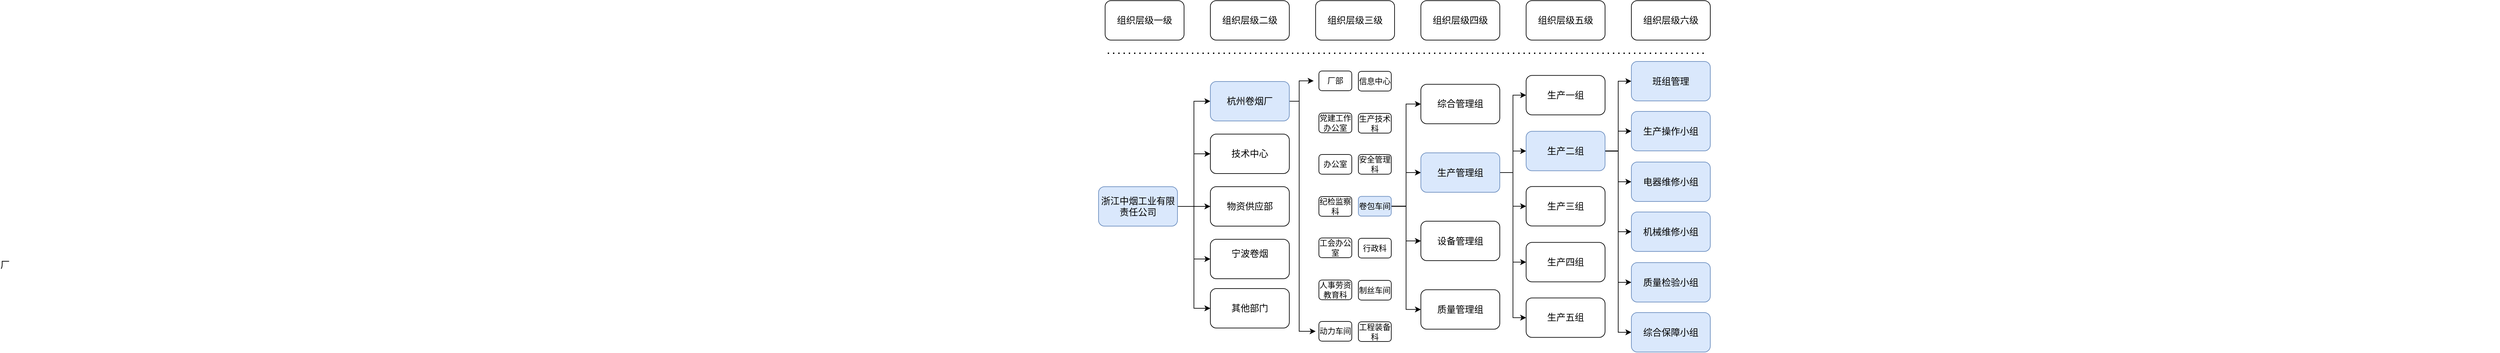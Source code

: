 <mxfile version="27.2.0">
  <diagram name="第 1 页" id="F9whgxGzsAWwNh5s-RJS">
    <mxGraphModel dx="2600" dy="534" grid="1" gridSize="10" guides="1" tooltips="1" connect="1" arrows="1" fold="1" page="1" pageScale="1" pageWidth="827" pageHeight="1169" math="0" shadow="0">
      <root>
        <mxCell id="0" />
        <mxCell id="1" parent="0" />
        <mxCell id="z9mSw8BWnGXr9PeCq878-1" value="组织层级一级" style="rounded=1;whiteSpace=wrap;html=1;fontSize=14;" parent="1" vertex="1">
          <mxGeometry x="120" y="140" width="120" height="60" as="geometry" />
        </mxCell>
        <mxCell id="z9mSw8BWnGXr9PeCq878-2" value="组织层级二级" style="rounded=1;whiteSpace=wrap;html=1;fontSize=14;" parent="1" vertex="1">
          <mxGeometry x="280" y="140" width="120" height="60" as="geometry" />
        </mxCell>
        <mxCell id="z9mSw8BWnGXr9PeCq878-3" value="组织层级三级" style="rounded=1;whiteSpace=wrap;html=1;fontSize=14;" parent="1" vertex="1">
          <mxGeometry x="440" y="140" width="120" height="60" as="geometry" />
        </mxCell>
        <mxCell id="z9mSw8BWnGXr9PeCq878-4" value="组织层级四级" style="rounded=1;whiteSpace=wrap;html=1;fontSize=14;" parent="1" vertex="1">
          <mxGeometry x="600" y="140" width="120" height="60" as="geometry" />
        </mxCell>
        <mxCell id="z9mSw8BWnGXr9PeCq878-5" value="组织层级五级" style="rounded=1;whiteSpace=wrap;html=1;fontSize=14;" parent="1" vertex="1">
          <mxGeometry x="760" y="140" width="120" height="60" as="geometry" />
        </mxCell>
        <mxCell id="-D3OeH_YvxMqAxTXHGH9-4" style="edgeStyle=orthogonalEdgeStyle;rounded=0;orthogonalLoop=1;jettySize=auto;html=1;exitX=1;exitY=0.5;exitDx=0;exitDy=0;entryX=0;entryY=0.5;entryDx=0;entryDy=0;fontSize=14;" edge="1" parent="1" source="-D3OeH_YvxMqAxTXHGH9-1" target="-D3OeH_YvxMqAxTXHGH9-2">
          <mxGeometry relative="1" as="geometry" />
        </mxCell>
        <mxCell id="-D3OeH_YvxMqAxTXHGH9-6" style="edgeStyle=orthogonalEdgeStyle;rounded=0;orthogonalLoop=1;jettySize=auto;html=1;exitX=1;exitY=0.5;exitDx=0;exitDy=0;entryX=0;entryY=0.5;entryDx=0;entryDy=0;fontSize=14;" edge="1" parent="1" source="-D3OeH_YvxMqAxTXHGH9-1" target="-D3OeH_YvxMqAxTXHGH9-5">
          <mxGeometry relative="1" as="geometry" />
        </mxCell>
        <mxCell id="-D3OeH_YvxMqAxTXHGH9-10" style="edgeStyle=orthogonalEdgeStyle;rounded=0;orthogonalLoop=1;jettySize=auto;html=1;exitX=1;exitY=0.5;exitDx=0;exitDy=0;entryX=0;entryY=0.5;entryDx=0;entryDy=0;fontSize=14;" edge="1" parent="1" source="-D3OeH_YvxMqAxTXHGH9-1" target="-D3OeH_YvxMqAxTXHGH9-7">
          <mxGeometry relative="1" as="geometry" />
        </mxCell>
        <mxCell id="-D3OeH_YvxMqAxTXHGH9-11" style="edgeStyle=orthogonalEdgeStyle;rounded=0;orthogonalLoop=1;jettySize=auto;html=1;exitX=1;exitY=0.5;exitDx=0;exitDy=0;entryX=0;entryY=0.5;entryDx=0;entryDy=0;fontSize=14;" edge="1" parent="1" source="-D3OeH_YvxMqAxTXHGH9-1" target="-D3OeH_YvxMqAxTXHGH9-8">
          <mxGeometry relative="1" as="geometry" />
        </mxCell>
        <mxCell id="-D3OeH_YvxMqAxTXHGH9-13" style="edgeStyle=orthogonalEdgeStyle;rounded=0;orthogonalLoop=1;jettySize=auto;html=1;exitX=1;exitY=0.5;exitDx=0;exitDy=0;entryX=0;entryY=0.5;entryDx=0;entryDy=0;fontSize=14;" edge="1" parent="1" source="-D3OeH_YvxMqAxTXHGH9-1" target="-D3OeH_YvxMqAxTXHGH9-9">
          <mxGeometry relative="1" as="geometry" />
        </mxCell>
        <mxCell id="-D3OeH_YvxMqAxTXHGH9-1" value="浙江中烟工业有限责任公司" style="rounded=1;whiteSpace=wrap;html=1;fillColor=#dae8fc;strokeColor=#6c8ebf;fontSize=14;" vertex="1" parent="1">
          <mxGeometry x="110" y="423" width="120" height="60" as="geometry" />
        </mxCell>
        <mxCell id="-D3OeH_YvxMqAxTXHGH9-88" style="edgeStyle=orthogonalEdgeStyle;rounded=0;orthogonalLoop=1;jettySize=auto;html=1;exitX=1;exitY=0.5;exitDx=0;exitDy=0;entryX=0;entryY=0.5;entryDx=0;entryDy=0;" edge="1" parent="1">
          <mxGeometry relative="1" as="geometry">
            <mxPoint x="392" y="293" as="sourcePoint" />
            <mxPoint x="437" y="262" as="targetPoint" />
            <Array as="points">
              <mxPoint x="415" y="293" />
              <mxPoint x="415" y="262" />
            </Array>
          </mxGeometry>
        </mxCell>
        <mxCell id="-D3OeH_YvxMqAxTXHGH9-89" style="edgeStyle=orthogonalEdgeStyle;rounded=0;orthogonalLoop=1;jettySize=auto;html=1;exitX=1;exitY=0.5;exitDx=0;exitDy=0;" edge="1" parent="1">
          <mxGeometry relative="1" as="geometry">
            <mxPoint x="405" y="293" as="sourcePoint" />
            <mxPoint x="440" y="643" as="targetPoint" />
            <Array as="points">
              <mxPoint x="415" y="293" />
              <mxPoint x="415" y="643" />
            </Array>
          </mxGeometry>
        </mxCell>
        <mxCell id="-D3OeH_YvxMqAxTXHGH9-2" value="杭州卷烟厂" style="rounded=1;whiteSpace=wrap;html=1;fillColor=#dae8fc;strokeColor=#6c8ebf;fontSize=14;" vertex="1" parent="1">
          <mxGeometry x="280" y="263" width="120" height="60" as="geometry" />
        </mxCell>
        <mxCell id="-D3OeH_YvxMqAxTXHGH9-5" value="技术中心" style="rounded=1;whiteSpace=wrap;html=1;fontSize=14;" vertex="1" parent="1">
          <mxGeometry x="280" y="343" width="120" height="60" as="geometry" />
        </mxCell>
        <mxCell id="-D3OeH_YvxMqAxTXHGH9-7" value="物资供应部" style="rounded=1;whiteSpace=wrap;html=1;fontSize=14;" vertex="1" parent="1">
          <mxGeometry x="280" y="423" width="120" height="60" as="geometry" />
        </mxCell>
        <mxCell id="-D3OeH_YvxMqAxTXHGH9-8" value="宁波卷烟厂&lt;span style=&quot;caret-color: rgba(0, 0, 0, 0); color: rgba(0, 0, 0, 0); font-family: monospace; text-align: start; white-space: nowrap;&quot;&gt;%3CmxGraphModel%3E%3Croot%3E%3CmxCell%20id%3D%220%22%2F%3E%3CmxCell%20id%3D%221%22%20parent%3D%220%22%2F%3E%3CmxCell%20id%3D%222%22%20value%3D%22%E6%8A%80%E6%9C%AF%E4%B8%AD%E5%BF%83%22%20style%3D%22rounded%3D1%3BwhiteSpace%3Dwrap%3Bhtml%3D1%3B%22%20vertex%3D%221%22%20parent%3D%221%22%3E%3CmxGeometry%20x%3D%22280%22%20y%3D%22280%22%20width%3D%22120%22%20height%3D%2260%22%20as%3D%22geometry%22%2F%3E%3C%2FmxCell%3E%3C%2Froot%3E%3C%2FmxGraphModel%3E&lt;/span&gt;" style="rounded=1;whiteSpace=wrap;html=1;fontSize=14;" vertex="1" parent="1">
          <mxGeometry x="280" y="503" width="120" height="60" as="geometry" />
        </mxCell>
        <mxCell id="-D3OeH_YvxMqAxTXHGH9-9" value="其他部门" style="rounded=1;whiteSpace=wrap;html=1;fontSize=14;" vertex="1" parent="1">
          <mxGeometry x="280" y="578" width="120" height="60" as="geometry" />
        </mxCell>
        <mxCell id="-D3OeH_YvxMqAxTXHGH9-14" value="厂部" style="rounded=1;whiteSpace=wrap;html=1;fontSize=12;" vertex="1" parent="1">
          <mxGeometry x="445" y="247" width="50" height="30" as="geometry" />
        </mxCell>
        <mxCell id="-D3OeH_YvxMqAxTXHGH9-15" value="办公室" style="rounded=1;whiteSpace=wrap;html=1;fontSize=12;" vertex="1" parent="1">
          <mxGeometry x="445" y="374" width="50" height="30" as="geometry" />
        </mxCell>
        <mxCell id="-D3OeH_YvxMqAxTXHGH9-16" value="党建工作办公室" style="rounded=1;whiteSpace=wrap;html=1;fontSize=12;" vertex="1" parent="1">
          <mxGeometry x="445" y="311" width="50" height="30" as="geometry" />
        </mxCell>
        <mxCell id="-D3OeH_YvxMqAxTXHGH9-17" value="纪检监察科" style="rounded=1;whiteSpace=wrap;html=1;fontSize=12;" vertex="1" parent="1">
          <mxGeometry x="445" y="438" width="50" height="30" as="geometry" />
        </mxCell>
        <mxCell id="-D3OeH_YvxMqAxTXHGH9-18" value="工会办公室" style="rounded=1;whiteSpace=wrap;html=1;fontSize=12;" vertex="1" parent="1">
          <mxGeometry x="445" y="501" width="50" height="30" as="geometry" />
        </mxCell>
        <mxCell id="-D3OeH_YvxMqAxTXHGH9-19" value="人事劳资教育科" style="rounded=1;whiteSpace=wrap;html=1;fontSize=12;" vertex="1" parent="1">
          <mxGeometry x="445" y="565" width="50" height="30" as="geometry" />
        </mxCell>
        <mxCell id="-D3OeH_YvxMqAxTXHGH9-20" value="信息中心" style="rounded=1;whiteSpace=wrap;html=1;fontSize=12;" vertex="1" parent="1">
          <mxGeometry x="505" y="247.5" width="50" height="30" as="geometry" />
        </mxCell>
        <mxCell id="-D3OeH_YvxMqAxTXHGH9-21" value="生产技术科" style="rounded=1;whiteSpace=wrap;html=1;fontSize=12;" vertex="1" parent="1">
          <mxGeometry x="505" y="311.5" width="50" height="30" as="geometry" />
        </mxCell>
        <mxCell id="-D3OeH_YvxMqAxTXHGH9-39" value="工程装备科" style="rounded=1;whiteSpace=wrap;html=1;fontSize=12;" vertex="1" parent="1">
          <mxGeometry x="505" y="628.5" width="50" height="30" as="geometry" />
        </mxCell>
        <mxCell id="-D3OeH_YvxMqAxTXHGH9-40" value="安全管理科" style="rounded=1;whiteSpace=wrap;html=1;fontSize=12;" vertex="1" parent="1">
          <mxGeometry x="505" y="374" width="50" height="30" as="geometry" />
        </mxCell>
        <mxCell id="-D3OeH_YvxMqAxTXHGH9-41" value="行政科" style="rounded=1;whiteSpace=wrap;html=1;fontSize=12;" vertex="1" parent="1">
          <mxGeometry x="505" y="501.5" width="50" height="30" as="geometry" />
        </mxCell>
        <mxCell id="-D3OeH_YvxMqAxTXHGH9-42" value="制丝车间" style="rounded=1;whiteSpace=wrap;html=1;fontSize=12;" vertex="1" parent="1">
          <mxGeometry x="505" y="565.5" width="50" height="30" as="geometry" />
        </mxCell>
        <mxCell id="-D3OeH_YvxMqAxTXHGH9-83" style="edgeStyle=orthogonalEdgeStyle;rounded=0;orthogonalLoop=1;jettySize=auto;html=1;exitX=1;exitY=0.5;exitDx=0;exitDy=0;entryX=0;entryY=0.5;entryDx=0;entryDy=0;" edge="1" parent="1" source="-D3OeH_YvxMqAxTXHGH9-43" target="-D3OeH_YvxMqAxTXHGH9-49">
          <mxGeometry relative="1" as="geometry" />
        </mxCell>
        <mxCell id="-D3OeH_YvxMqAxTXHGH9-85" style="edgeStyle=orthogonalEdgeStyle;rounded=0;orthogonalLoop=1;jettySize=auto;html=1;exitX=1;exitY=0.5;exitDx=0;exitDy=0;entryX=0;entryY=0.5;entryDx=0;entryDy=0;" edge="1" parent="1" source="-D3OeH_YvxMqAxTXHGH9-43" target="-D3OeH_YvxMqAxTXHGH9-50">
          <mxGeometry relative="1" as="geometry" />
        </mxCell>
        <mxCell id="-D3OeH_YvxMqAxTXHGH9-86" style="edgeStyle=orthogonalEdgeStyle;rounded=0;orthogonalLoop=1;jettySize=auto;html=1;exitX=1;exitY=0.5;exitDx=0;exitDy=0;entryX=0;entryY=0.5;entryDx=0;entryDy=0;" edge="1" parent="1" source="-D3OeH_YvxMqAxTXHGH9-43" target="-D3OeH_YvxMqAxTXHGH9-51">
          <mxGeometry relative="1" as="geometry" />
        </mxCell>
        <mxCell id="-D3OeH_YvxMqAxTXHGH9-87" style="edgeStyle=orthogonalEdgeStyle;rounded=0;orthogonalLoop=1;jettySize=auto;html=1;exitX=1;exitY=0.5;exitDx=0;exitDy=0;entryX=0;entryY=0.5;entryDx=0;entryDy=0;" edge="1" parent="1" source="-D3OeH_YvxMqAxTXHGH9-43" target="-D3OeH_YvxMqAxTXHGH9-52">
          <mxGeometry relative="1" as="geometry" />
        </mxCell>
        <mxCell id="-D3OeH_YvxMqAxTXHGH9-43" value="卷包车间" style="rounded=1;whiteSpace=wrap;html=1;fillColor=#dae8fc;strokeColor=#6c8ebf;fontSize=12;" vertex="1" parent="1">
          <mxGeometry x="505" y="437.75" width="50" height="30" as="geometry" />
        </mxCell>
        <mxCell id="-D3OeH_YvxMqAxTXHGH9-44" value="动力车间" style="rounded=1;whiteSpace=wrap;html=1;fontSize=12;" vertex="1" parent="1">
          <mxGeometry x="445" y="628" width="50" height="30" as="geometry" />
        </mxCell>
        <mxCell id="-D3OeH_YvxMqAxTXHGH9-49" value="综合管理组" style="rounded=1;whiteSpace=wrap;html=1;fontSize=14;" vertex="1" parent="1">
          <mxGeometry x="600" y="267.25" width="120" height="60" as="geometry" />
        </mxCell>
        <mxCell id="-D3OeH_YvxMqAxTXHGH9-50" value="设备管理组" style="rounded=1;whiteSpace=wrap;html=1;fontSize=14;" vertex="1" parent="1">
          <mxGeometry x="600" y="475.5" width="120" height="60" as="geometry" />
        </mxCell>
        <mxCell id="-D3OeH_YvxMqAxTXHGH9-51" value="质量管理组" style="rounded=1;whiteSpace=wrap;html=1;fontSize=14;" vertex="1" parent="1">
          <mxGeometry x="600" y="579.75" width="120" height="60" as="geometry" />
        </mxCell>
        <mxCell id="-D3OeH_YvxMqAxTXHGH9-72" style="edgeStyle=orthogonalEdgeStyle;rounded=0;orthogonalLoop=1;jettySize=auto;html=1;exitX=1;exitY=0.5;exitDx=0;exitDy=0;entryX=0;entryY=0.5;entryDx=0;entryDy=0;" edge="1" parent="1" source="-D3OeH_YvxMqAxTXHGH9-52" target="-D3OeH_YvxMqAxTXHGH9-53">
          <mxGeometry relative="1" as="geometry" />
        </mxCell>
        <mxCell id="-D3OeH_YvxMqAxTXHGH9-73" style="edgeStyle=orthogonalEdgeStyle;rounded=0;orthogonalLoop=1;jettySize=auto;html=1;exitX=1;exitY=0.5;exitDx=0;exitDy=0;entryX=0;entryY=0.5;entryDx=0;entryDy=0;" edge="1" parent="1" source="-D3OeH_YvxMqAxTXHGH9-52" target="-D3OeH_YvxMqAxTXHGH9-54">
          <mxGeometry relative="1" as="geometry" />
        </mxCell>
        <mxCell id="-D3OeH_YvxMqAxTXHGH9-74" style="edgeStyle=orthogonalEdgeStyle;rounded=0;orthogonalLoop=1;jettySize=auto;html=1;exitX=1;exitY=0.5;exitDx=0;exitDy=0;entryX=0;entryY=0.5;entryDx=0;entryDy=0;" edge="1" parent="1" source="-D3OeH_YvxMqAxTXHGH9-52" target="-D3OeH_YvxMqAxTXHGH9-55">
          <mxGeometry relative="1" as="geometry" />
        </mxCell>
        <mxCell id="-D3OeH_YvxMqAxTXHGH9-75" style="edgeStyle=orthogonalEdgeStyle;rounded=0;orthogonalLoop=1;jettySize=auto;html=1;exitX=1;exitY=0.5;exitDx=0;exitDy=0;entryX=0;entryY=0.5;entryDx=0;entryDy=0;" edge="1" parent="1" source="-D3OeH_YvxMqAxTXHGH9-52" target="-D3OeH_YvxMqAxTXHGH9-56">
          <mxGeometry relative="1" as="geometry" />
        </mxCell>
        <mxCell id="-D3OeH_YvxMqAxTXHGH9-76" style="edgeStyle=orthogonalEdgeStyle;rounded=0;orthogonalLoop=1;jettySize=auto;html=1;exitX=1;exitY=0.5;exitDx=0;exitDy=0;entryX=0;entryY=0.5;entryDx=0;entryDy=0;" edge="1" parent="1" source="-D3OeH_YvxMqAxTXHGH9-52" target="-D3OeH_YvxMqAxTXHGH9-57">
          <mxGeometry relative="1" as="geometry" />
        </mxCell>
        <mxCell id="-D3OeH_YvxMqAxTXHGH9-52" value="生产管理组" style="rounded=1;whiteSpace=wrap;html=1;fillColor=#dae8fc;strokeColor=#6c8ebf;fontSize=14;" vertex="1" parent="1">
          <mxGeometry x="600" y="371.5" width="120" height="60" as="geometry" />
        </mxCell>
        <mxCell id="-D3OeH_YvxMqAxTXHGH9-53" value="生产一组" style="rounded=1;whiteSpace=wrap;html=1;fontSize=14;" vertex="1" parent="1">
          <mxGeometry x="760" y="253.75" width="120" height="60" as="geometry" />
        </mxCell>
        <mxCell id="-D3OeH_YvxMqAxTXHGH9-77" style="edgeStyle=orthogonalEdgeStyle;rounded=0;orthogonalLoop=1;jettySize=auto;html=1;exitX=1;exitY=0.5;exitDx=0;exitDy=0;entryX=0;entryY=0.5;entryDx=0;entryDy=0;" edge="1" parent="1" source="-D3OeH_YvxMqAxTXHGH9-54" target="-D3OeH_YvxMqAxTXHGH9-58">
          <mxGeometry relative="1" as="geometry" />
        </mxCell>
        <mxCell id="-D3OeH_YvxMqAxTXHGH9-78" style="edgeStyle=orthogonalEdgeStyle;rounded=0;orthogonalLoop=1;jettySize=auto;html=1;exitX=1;exitY=0.5;exitDx=0;exitDy=0;entryX=0;entryY=0.5;entryDx=0;entryDy=0;" edge="1" parent="1" source="-D3OeH_YvxMqAxTXHGH9-54" target="-D3OeH_YvxMqAxTXHGH9-59">
          <mxGeometry relative="1" as="geometry" />
        </mxCell>
        <mxCell id="-D3OeH_YvxMqAxTXHGH9-79" style="edgeStyle=orthogonalEdgeStyle;rounded=0;orthogonalLoop=1;jettySize=auto;html=1;exitX=1;exitY=0.5;exitDx=0;exitDy=0;entryX=0;entryY=0.5;entryDx=0;entryDy=0;" edge="1" parent="1" source="-D3OeH_YvxMqAxTXHGH9-54" target="-D3OeH_YvxMqAxTXHGH9-60">
          <mxGeometry relative="1" as="geometry" />
        </mxCell>
        <mxCell id="-D3OeH_YvxMqAxTXHGH9-80" style="edgeStyle=orthogonalEdgeStyle;rounded=0;orthogonalLoop=1;jettySize=auto;html=1;exitX=1;exitY=0.5;exitDx=0;exitDy=0;entryX=0;entryY=0.5;entryDx=0;entryDy=0;" edge="1" parent="1" source="-D3OeH_YvxMqAxTXHGH9-54" target="-D3OeH_YvxMqAxTXHGH9-61">
          <mxGeometry relative="1" as="geometry" />
        </mxCell>
        <mxCell id="-D3OeH_YvxMqAxTXHGH9-81" style="edgeStyle=orthogonalEdgeStyle;rounded=0;orthogonalLoop=1;jettySize=auto;html=1;exitX=1;exitY=0.5;exitDx=0;exitDy=0;entryX=0;entryY=0.5;entryDx=0;entryDy=0;" edge="1" parent="1" source="-D3OeH_YvxMqAxTXHGH9-54" target="-D3OeH_YvxMqAxTXHGH9-62">
          <mxGeometry relative="1" as="geometry" />
        </mxCell>
        <mxCell id="-D3OeH_YvxMqAxTXHGH9-82" style="edgeStyle=orthogonalEdgeStyle;rounded=0;orthogonalLoop=1;jettySize=auto;html=1;exitX=1;exitY=0.5;exitDx=0;exitDy=0;entryX=0;entryY=0.5;entryDx=0;entryDy=0;" edge="1" parent="1" source="-D3OeH_YvxMqAxTXHGH9-54" target="-D3OeH_YvxMqAxTXHGH9-63">
          <mxGeometry relative="1" as="geometry" />
        </mxCell>
        <mxCell id="-D3OeH_YvxMqAxTXHGH9-54" value="生产二组" style="rounded=1;whiteSpace=wrap;html=1;fillColor=#dae8fc;strokeColor=#6c8ebf;fontSize=14;" vertex="1" parent="1">
          <mxGeometry x="760" y="338.75" width="120" height="60" as="geometry" />
        </mxCell>
        <mxCell id="-D3OeH_YvxMqAxTXHGH9-55" value="生产三组" style="rounded=1;whiteSpace=wrap;html=1;fontSize=14;" vertex="1" parent="1">
          <mxGeometry x="760" y="422.75" width="120" height="60" as="geometry" />
        </mxCell>
        <mxCell id="-D3OeH_YvxMqAxTXHGH9-56" value="生产四组" style="rounded=1;whiteSpace=wrap;html=1;fontSize=14;" vertex="1" parent="1">
          <mxGeometry x="760" y="507.75" width="120" height="60" as="geometry" />
        </mxCell>
        <mxCell id="-D3OeH_YvxMqAxTXHGH9-57" value="生产五组" style="rounded=1;whiteSpace=wrap;html=1;fontSize=14;" vertex="1" parent="1">
          <mxGeometry x="760" y="592.25" width="120" height="60" as="geometry" />
        </mxCell>
        <mxCell id="-D3OeH_YvxMqAxTXHGH9-58" value="&lt;div style=&quot;text-align: start;&quot;&gt;班组管理&lt;/div&gt;" style="rounded=1;whiteSpace=wrap;html=1;fillColor=#dae8fc;strokeColor=#6c8ebf;fontSize=14;" vertex="1" parent="1">
          <mxGeometry x="920" y="232.5" width="120" height="60" as="geometry" />
        </mxCell>
        <mxCell id="-D3OeH_YvxMqAxTXHGH9-59" value="生产操作小组" style="rounded=1;whiteSpace=wrap;html=1;fillColor=#dae8fc;strokeColor=#6c8ebf;fontSize=14;" vertex="1" parent="1">
          <mxGeometry x="920" y="308.5" width="120" height="60" as="geometry" />
        </mxCell>
        <mxCell id="-D3OeH_YvxMqAxTXHGH9-60" value="电器维修小组" style="rounded=1;whiteSpace=wrap;html=1;fillColor=#dae8fc;strokeColor=#6c8ebf;fontSize=14;" vertex="1" parent="1">
          <mxGeometry x="920" y="385.5" width="120" height="60" as="geometry" />
        </mxCell>
        <mxCell id="-D3OeH_YvxMqAxTXHGH9-61" value="机械维修小组" style="rounded=1;whiteSpace=wrap;html=1;fillColor=#dae8fc;strokeColor=#6c8ebf;fontSize=14;" vertex="1" parent="1">
          <mxGeometry x="920" y="461.5" width="120" height="60" as="geometry" />
        </mxCell>
        <mxCell id="-D3OeH_YvxMqAxTXHGH9-62" value="质量检验小组" style="rounded=1;whiteSpace=wrap;html=1;fillColor=#dae8fc;strokeColor=#6c8ebf;fontSize=14;" vertex="1" parent="1">
          <mxGeometry x="920" y="538.5" width="120" height="60" as="geometry" />
        </mxCell>
        <mxCell id="-D3OeH_YvxMqAxTXHGH9-63" value="综合保障小组" style="rounded=1;whiteSpace=wrap;html=1;fillColor=#dae8fc;strokeColor=#6c8ebf;fontSize=14;" vertex="1" parent="1">
          <mxGeometry x="920" y="614.5" width="120" height="60" as="geometry" />
        </mxCell>
        <mxCell id="-D3OeH_YvxMqAxTXHGH9-64" value="组织层级六级" style="rounded=1;whiteSpace=wrap;html=1;fontSize=14;" vertex="1" parent="1">
          <mxGeometry x="920" y="140" width="120" height="60" as="geometry" />
        </mxCell>
        <mxCell id="-D3OeH_YvxMqAxTXHGH9-71" value="" style="endArrow=none;dashed=1;html=1;dashPattern=1 3;strokeWidth=2;rounded=0;fontSize=14;" edge="1" parent="1">
          <mxGeometry width="50" height="50" relative="1" as="geometry">
            <mxPoint x="124" y="220" as="sourcePoint" />
            <mxPoint x="1034" y="220" as="targetPoint" />
          </mxGeometry>
        </mxCell>
      </root>
    </mxGraphModel>
  </diagram>
</mxfile>
